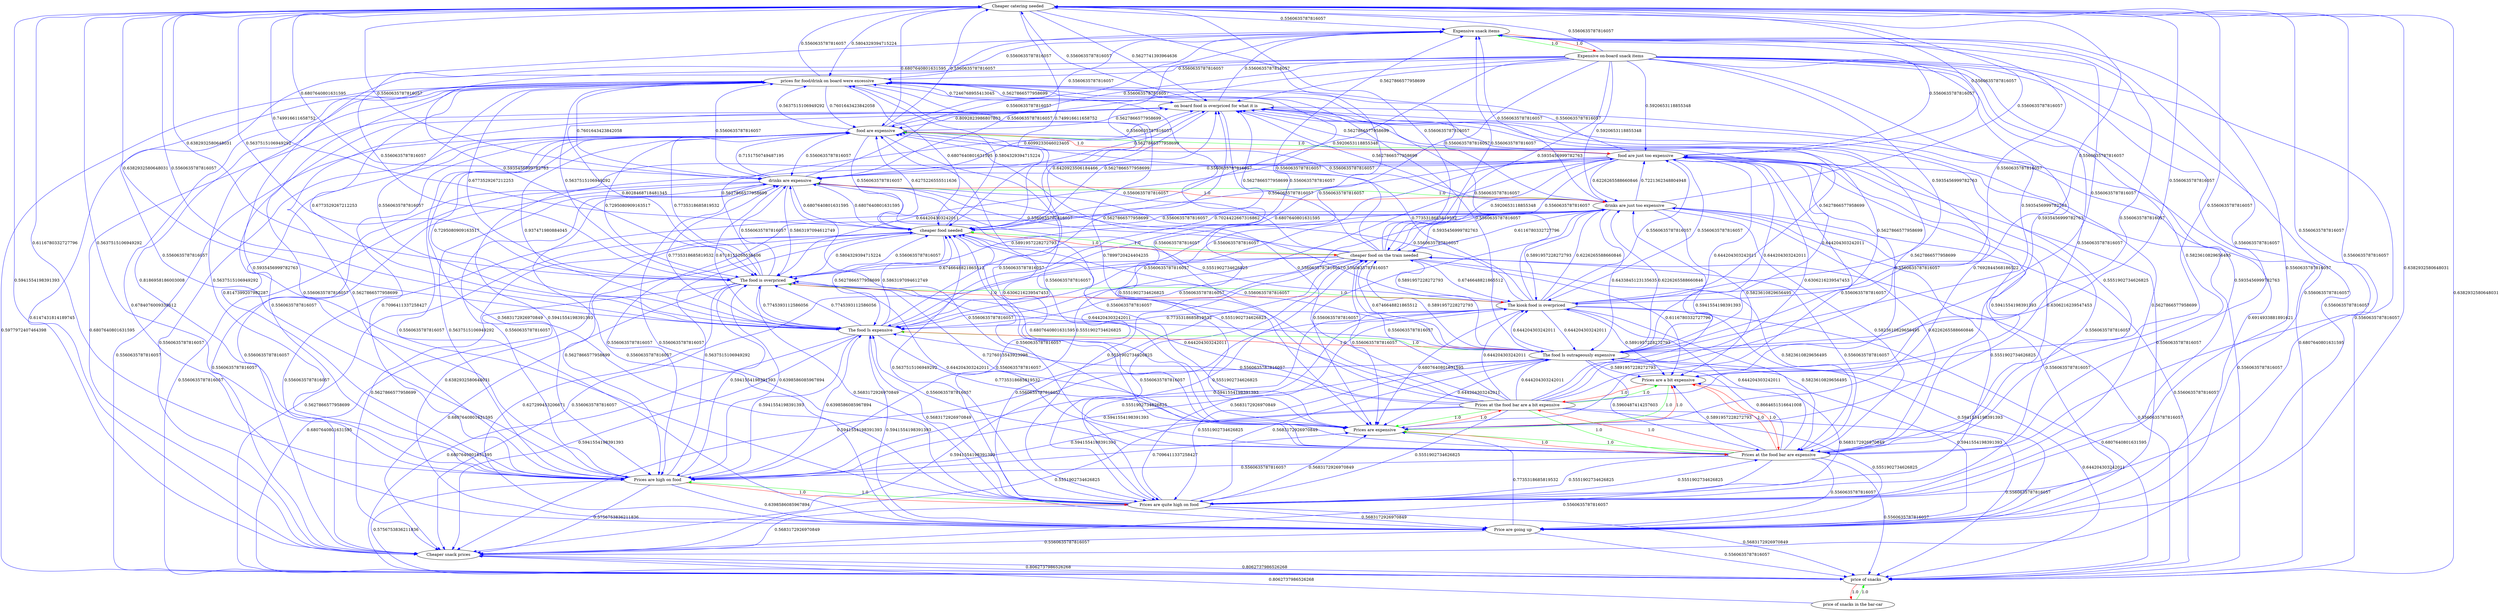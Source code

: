 digraph rawGraph {
"Cheaper catering needed";"Cheaper snack prices";"Expensive on-board snack items";"Expensive snack items";"Price are going up";"Prices are quite high on food";"Prices are high on food";"Prices at the food bar are a bit expensive";"Prices at the food bar are expensive";"Prices are expensive";"Prices are a bit expensive";"The food Is outrageously expensive";"The food Is expensive";"The kiosk food is overpriced";"The food is overpriced";"cheaper food on the train needed";"cheaper food needed";"drinks are just too expensive";"drinks are expensive";"food are just too expensive";"food are expensive";"on board food is overpriced for what it is";"price of snacks in the bar-car";"price of snacks";"prices for food/drink on board were excessive";"Expensive on-board snack items" -> "Expensive snack items" [label=1.0] [color=green]
"Expensive snack items" -> "Expensive on-board snack items" [label=1.0] [color=red]
"Cheaper catering needed" -> "Price are going up" [label=0.6382932580648031] [color=blue]
"Price are going up" -> "Cheaper snack prices" [label=0.5560635787816057] [color=blue]
"Prices are quite high on food" -> "Prices are high on food" [label=1.0] [color=green]
"Prices are high on food" -> "Prices are quite high on food" [label=1.0] [color=red]
"Expensive on-board snack items" -> "Prices are quite high on food" [label=0.5935456999782763] [color=blue]
"Cheaper catering needed" -> "Prices are high on food" [label=0.6116780332727796] [color=blue]
"Prices are high on food" -> "Price are going up" [label=0.6398586085967894] [color=blue]
"Prices are high on food" -> "Cheaper snack prices" [label=0.5756753836211836] [color=blue]
"Prices at the food bar are a bit expensive" -> "Prices at the food bar are expensive" [label=1.0] [color=green]
"Prices at the food bar are expensive" -> "Prices are expensive" [label=1.0] [color=green]
"Prices at the food bar are a bit expensive" -> "Prices are a bit expensive" [label=1.0] [color=green]
"Prices are a bit expensive" -> "Prices are expensive" [label=1.0] [color=green]
"Prices at the food bar are a bit expensive" -> "Prices are expensive" [label=1.0] [color=green]
"Prices at the food bar are expensive" -> "Prices at the food bar are a bit expensive" [label=1.0] [color=red]
"Prices at the food bar are expensive" -> "Prices are a bit expensive" [label=1.0] [color=red]
"Prices are expensive" -> "Prices at the food bar are a bit expensive" [label=1.0] [color=red]
"Prices are expensive" -> "Prices at the food bar are expensive" [label=1.0] [color=red]
"Prices are expensive" -> "Prices are a bit expensive" [label=1.0] [color=red]
"Prices are a bit expensive" -> "Prices at the food bar are a bit expensive" [label=1.0] [color=red]
"Prices are a bit expensive" -> "Prices at the food bar are expensive" [label=1.0] [color=red]
"Cheaper catering needed" -> "Prices are expensive" [label=0.6807640801631595] [color=blue]
"Prices are high on food" -> "Prices are expensive" [label=0.7096411337258427] [color=blue]
"Price are going up" -> "Prices are expensive" [label=0.7735318685819532] [color=blue]
"The food Is outrageously expensive" -> "The food Is expensive" [label=1.0] [color=green]
"The food Is expensive" -> "The food Is outrageously expensive" [label=1.0] [color=red]
"The food Is expensive" -> "Expensive snack items" [label=0.5560635787816057] [color=blue]
"Cheaper catering needed" -> "The food Is expensive" [label=0.6382932580648031] [color=blue]
"The food Is expensive" -> "Prices are expensive" [label=0.7735318685819532] [color=blue]
"Prices at the food bar are expensive" -> "The food Is outrageously expensive" [label=0.8664651516641008] [color=blue]
"The food Is outrageously expensive" -> "Prices at the food bar are expensive" [label=0.5960487414257603] [color=blue]
"Prices are high on food" -> "The food Is expensive" [label=0.6398586085967894] [color=blue]
"Prices are quite high on food" -> "The food Is outrageously expensive" [label=0.5683172926970849] [color=blue]
"The food Is outrageously expensive" -> "Expensive snack items" [label=0.5560635787816057] [color=blue]
"The kiosk food is overpriced" -> "The food is overpriced" [label=1.0] [color=green]
"The food is overpriced" -> "The kiosk food is overpriced" [label=1.0] [color=red]
"The food Is expensive" -> "The food is overpriced" [label=0.7745393112586056] [color=blue]
"The food is overpriced" -> "The food Is expensive" [label=0.7745393112586056] [color=blue]
"The food Is outrageously expensive" -> "The kiosk food is overpriced" [label=0.644204303242011] [color=blue]
"The kiosk food is overpriced" -> "The food Is outrageously expensive" [label=0.644204303242011] [color=blue]
"Cheaper catering needed" -> "The food is overpriced" [label=0.6382932580648031] [color=blue]
"The food is overpriced" -> "Prices are expensive" [label=0.7276013543923998] [color=blue]
"The kiosk food is overpriced" -> "Prices are a bit expensive" [label=0.5891957228272793] [color=blue]
"The kiosk food is overpriced" -> "Prices at the food bar are expensive" [label=0.5823610829656495] [color=blue]
"The food is overpriced" -> "Prices are high on food" [label=0.5941554198391393] [color=blue]
"Prices are high on food" -> "The food is overpriced" [label=0.6398586085967894] [color=blue]
"Prices are quite high on food" -> "The kiosk food is overpriced" [label=0.5683172926970849] [color=blue]
"The kiosk food is overpriced" -> "Prices are quite high on food" [label=0.5551902734626825] [color=blue]
"The food is overpriced" -> "Price are going up" [label=0.627299453206671] [color=blue]
"The food is overpriced" -> "Cheaper snack prices" [label=0.6807640801631595] [color=blue]
"Prices are quite high on food" -> "The food is overpriced" [label=0.5683172926970849] [color=blue]
"Prices at the food bar are expensive" -> "The kiosk food is overpriced" [label=0.644204303242011] [color=blue]
"The food Is outrageously expensive" -> "The food is overpriced" [label=0.644204303242011] [color=blue]
"cheaper food on the train needed" -> "cheaper food needed" [label=1.0] [color=green]
"cheaper food needed" -> "cheaper food on the train needed" [label=1.0] [color=red]
"cheaper food on the train needed" -> "The kiosk food is overpriced" [label=0.6746648821865512] [color=blue]
"Expensive on-board snack items" -> "cheaper food on the train needed" [label=0.5935456999782763] [color=blue]
"cheaper food on the train needed" -> "The food Is outrageously expensive" [label=0.6746648821865512] [color=blue]
"cheaper food needed" -> "Cheaper catering needed" [label=0.749916611658752] [color=blue]
"Cheaper catering needed" -> "cheaper food needed" [label=0.749916611658752] [color=blue]
"cheaper food needed" -> "Prices are expensive" [label=0.6807640801631595] [color=blue]
"cheaper food on the train needed" -> "Prices are a bit expensive" [label=0.6116780332727796] [color=blue]
"Prices are high on food" -> "cheaper food needed" [label=0.5637515106949292] [color=blue]
"cheaper food needed" -> "Price are going up" [label=0.6382932580648031] [color=blue]
"cheaper food on the train needed" -> "The food is overpriced" [label=0.6746648821865512] [color=blue]
"drinks are just too expensive" -> "drinks are expensive" [label=1.0] [color=green]
"drinks are expensive" -> "drinks are just too expensive" [label=1.0] [color=red]
"drinks are expensive" -> "The food is overpriced" [label=0.5863197094612749] [color=blue]
"The food is overpriced" -> "drinks are expensive" [label=0.5560635787816057] [color=blue]
"drinks are just too expensive" -> "The kiosk food is overpriced" [label=0.5891957228272793] [color=blue]
"drinks are expensive" -> "The food Is expensive" [label=0.6718155260536406] [color=blue]
"The food Is expensive" -> "drinks are expensive" [label=0.7735318685819532] [color=blue]
"drinks are just too expensive" -> "The food Is outrageously expensive" [label=0.6433845123135635] [color=blue]
"Cheaper catering needed" -> "drinks are expensive" [label=0.6807640801631595] [color=blue]
"cheaper food needed" -> "drinks are expensive" [label=0.6807640801631595] [color=blue]
"drinks are expensive" -> "cheaper food needed" [label=0.6807640801631595] [color=blue]
"cheaper food on the train needed" -> "drinks are just too expensive" [label=0.6116780332727796] [color=blue]
"drinks are just too expensive" -> "cheaper food on the train needed" [label=0.5935456999782763] [color=blue]
"Prices are high on food" -> "drinks are expensive" [label=0.5637515106949292] [color=blue]
"drinks are just too expensive" -> "The food is overpriced" [label=0.5891957228272793] [color=blue]
"food are just too expensive" -> "food are expensive" [label=1.0] [color=green]
"food are expensive" -> "food are just too expensive" [label=1.0] [color=red]
"The food is overpriced" -> "food are expensive" [label=0.7735318685819532] [color=blue]
"food are expensive" -> "The food Is expensive" [label=0.7295080909163517] [color=blue]
"The food Is expensive" -> "food are expensive" [label=0.937471980884045] [color=blue]
"The food Is outrageously expensive" -> "food are just too expensive" [label=0.644204303242011] [color=blue]
"food are just too expensive" -> "The food Is outrageously expensive" [label=0.644204303242011] [color=blue]
"Cheaper catering needed" -> "food are expensive" [label=0.6807640801631595] [color=blue]
"Prices at the food bar are expensive" -> "food are just too expensive" [label=0.6306216239547453] [color=blue]
"cheaper food needed" -> "food are expensive" [label=0.6275226555511636] [color=blue]
"cheaper food on the train needed" -> "food are just too expensive" [label=0.5920653118855348] [color=blue]
"Prices are high on food" -> "food are expensive" [label=0.7096411337258427] [color=blue]
"drinks are expensive" -> "food are expensive" [label=0.7151750749487195] [color=blue]
"drinks are just too expensive" -> "food are just too expensive" [label=0.7221362348804948] [color=blue]
"food are just too expensive" -> "drinks are just too expensive" [label=0.6226265588660846] [color=blue]
"on board food is overpriced for what it is" -> "The food is overpriced" [label=0.8028468718481345] [color=blue]
"on board food is overpriced for what it is" -> "food are expensive" [label=0.8092823986807803] [color=blue]
"on board food is overpriced for what it is" -> "The food Is expensive" [label=0.7024422667316862] [color=blue]
"Cheaper catering needed" -> "on board food is overpriced for what it is" [label=0.5627741393964636] [color=blue]
"on board food is overpriced for what it is" -> "Prices are expensive" [label=0.7692844568186522] [color=blue]
"on board food is overpriced for what it is" -> "cheaper food needed" [label=0.6420923506184466] [color=blue]
"on board food is overpriced for what it is" -> "Prices are high on food" [label=0.8147399207982287] [color=blue]
"on board food is overpriced for what it is" -> "Price are going up" [label=0.6914933881891621] [color=blue]
"on board food is overpriced for what it is" -> "Cheaper snack prices" [label=0.6807640801631595] [color=blue]
"on board food is overpriced for what it is" -> "drinks are expensive" [label=0.6099233046023405] [color=blue]
"price of snacks in the bar-car" -> "price of snacks" [label=1.0] [color=green]
"price of snacks" -> "price of snacks in the bar-car" [label=1.0] [color=red]
"The food is overpriced" -> "price of snacks" [label=0.6807640801631595] [color=blue]
"on board food is overpriced for what it is" -> "price of snacks" [label=0.6807640801631595] [color=blue]
"Prices are high on food" -> "price of snacks" [label=0.5756753836211836] [color=blue]
"Cheaper snack prices" -> "price of snacks" [label=0.8062737986526268] [color=blue]
"price of snacks" -> "Cheaper snack prices" [label=0.8062737986526268] [color=blue]
"Price are going up" -> "price of snacks" [label=0.5560635787816057] [color=blue]
"prices for food/drink on board were excessive" -> "The food is overpriced" [label=0.6773529267212253] [color=blue]
"prices for food/drink on board were excessive" -> "on board food is overpriced for what it is" [label=0.5627866577958699] [color=blue]
"on board food is overpriced for what it is" -> "prices for food/drink on board were excessive" [label=0.7246768955413045] [color=blue]
"prices for food/drink on board were excessive" -> "Prices are high on food" [label=0.8186958186003008] [color=blue]
"prices for food/drink on board were excessive" -> "The food Is expensive" [label=0.6773529267212253] [color=blue]
"prices for food/drink on board were excessive" -> "food are expensive" [label=0.7601643423842058] [color=blue]
"Cheaper catering needed" -> "prices for food/drink on board were excessive" [label=0.5804329394715224] [color=blue]
"prices for food/drink on board were excessive" -> "price of snacks" [label=0.5977972407464398] [color=blue]
"prices for food/drink on board were excessive" -> "Prices are expensive" [label=0.7899720424404235] [color=blue]
"prices for food/drink on board were excessive" -> "cheaper food needed" [label=0.6807640801631595] [color=blue]
"cheaper food needed" -> "prices for food/drink on board were excessive" [label=0.5804329394715224] [color=blue]
"prices for food/drink on board were excessive" -> "Cheaper snack prices" [label=0.6147431814189745] [color=blue]
"prices for food/drink on board were excessive" -> "Price are going up" [label=0.6784076009338612] [color=blue]
"prices for food/drink on board were excessive" -> "drinks are expensive" [label=0.7601643423842058] [color=blue]
"Cheaper catering needed" -> "Expensive snack items" [label=0.5560635787816057] [color=blue]
"Cheaper catering needed" -> "price of snacks" [label=0.6382932580648031] [color=blue]
"Cheaper catering needed" -> "Cheaper snack prices" [label=0.5941554198391393] [color=blue]
"Expensive on-board snack items" -> "The food is overpriced" [label=0.5935456999782763] [color=blue]
"Expensive on-board snack items" -> "The kiosk food is overpriced" [label=0.5935456999782763] [color=blue]
"Expensive on-board snack items" -> "The food Is outrageously expensive" [label=0.5935456999782763] [color=blue]
"Expensive on-board snack items" -> "Prices are a bit expensive" [label=0.5935456999782763] [color=blue]
"Expensive on-board snack items" -> "food are just too expensive" [label=0.5920653118855348] [color=blue]
"Expensive on-board snack items" -> "Prices are high on food" [label=0.5935456999782763] [color=blue]
"Expensive on-board snack items" -> "cheaper food needed" [label=0.5920653118855348] [color=blue]
"Expensive on-board snack items" -> "drinks are just too expensive" [label=0.5920653118855348] [color=blue]
"Prices are quite high on food" -> "Expensive snack items" [label=0.5560635787816057] [color=blue]
"Prices are quite high on food" -> "The food Is expensive" [label=0.5683172926970849] [color=blue]
"Prices are quite high on food" -> "food are expensive" [label=0.5683172926970849] [color=blue]
"Prices are quite high on food" -> "Prices are a bit expensive" [label=0.5683172926970849] [color=blue]
"Prices are quite high on food" -> "food are just too expensive" [label=0.5560635787816057] [color=blue]
"Prices are quite high on food" -> "price of snacks" [label=0.5683172926970849] [color=blue]
"Prices are quite high on food" -> "Prices are expensive" [label=0.5683172926970849] [color=blue]
"Prices are quite high on food" -> "cheaper food needed" [label=0.5637515106949292] [color=blue]
"Prices are quite high on food" -> "Price are going up" [label=0.5683172926970849] [color=blue]
"Prices are quite high on food" -> "Cheaper snack prices" [label=0.5683172926970849] [color=blue]
"Prices are quite high on food" -> "drinks are expensive" [label=0.5560635787816057] [color=blue]
"Prices are quite high on food" -> "Prices at the food bar are expensive" [label=0.5551902734626825] [color=blue]
"Prices are high on food" -> "prices for food/drink on board were excessive" [label=0.5637515106949292] [color=blue]
"Prices are high on food" -> "Expensive snack items" [label=0.5560635787816057] [color=blue]
"Prices are high on food" -> "Cheaper catering needed" [label=0.5637515106949292] [color=blue]
"Prices at the food bar are a bit expensive" -> "The kiosk food is overpriced" [label=0.644204303242011] [color=blue]
"Prices at the food bar are a bit expensive" -> "The food Is outrageously expensive" [label=0.644204303242011] [color=blue]
"Prices at the food bar are a bit expensive" -> "food are just too expensive" [label=0.6306216239547453] [color=blue]
"Prices at the food bar are expensive" -> "The food is overpriced" [label=0.644204303242011] [color=blue]
"Prices at the food bar are expensive" -> "Expensive snack items" [label=0.5560635787816057] [color=blue]
"Prices at the food bar are expensive" -> "food are expensive" [label=0.6306216239547453] [color=blue]
"Prices at the food bar are expensive" -> "The food Is expensive" [label=0.5560635787816057] [color=blue]
"Prices at the food bar are expensive" -> "Prices are a bit expensive" [label=0.5891957228272793] [color=blue]
"Prices at the food bar are expensive" -> "drinks are just too expensive" [label=0.6226265588660846] [color=blue]
"Prices at the food bar are expensive" -> "Prices are quite high on food" [label=0.5551902734626825] [color=blue]
"The food Is outrageously expensive" -> "food are expensive" [label=0.644204303242011] [color=blue]
"The food Is outrageously expensive" -> "Prices are a bit expensive" [label=0.5891957228272793] [color=blue]
"The food Is outrageously expensive" -> "price of snacks" [label=0.644204303242011] [color=blue]
"The food Is outrageously expensive" -> "Prices are expensive" [label=0.644204303242011] [color=blue]
"The food Is outrageously expensive" -> "Prices are high on food" [label=0.5941554198391393] [color=blue]
"The food Is outrageously expensive" -> "Price are going up" [label=0.5941554198391393] [color=blue]
"The food Is outrageously expensive" -> "Cheaper snack prices" [label=0.5941554198391393] [color=blue]
"The food Is outrageously expensive" -> "drinks are just too expensive" [label=0.6226265588660846] [color=blue]
"The food Is outrageously expensive" -> "Prices are quite high on food" [label=0.5551902734626825] [color=blue]
"The food Is outrageously expensive" -> "drinks are expensive" [label=0.5560635787816057] [color=blue]
"The food Is expensive" -> "price of snacks" [label=0.6807640801631595] [color=blue]
"The food Is expensive" -> "cheaper food needed" [label=0.5863197094612749] [color=blue]
"The food Is expensive" -> "Prices are high on food" [label=0.5941554198391393] [color=blue]
"The food Is expensive" -> "Price are going up" [label=0.5941554198391393] [color=blue]
"The food Is expensive" -> "Cheaper snack prices" [label=0.5941554198391393] [color=blue]
"The kiosk food is overpriced" -> "Expensive snack items" [label=0.5560635787816057] [color=blue]
"The kiosk food is overpriced" -> "The food Is expensive" [label=0.7735318685819532] [color=blue]
"The kiosk food is overpriced" -> "food are expensive" [label=0.7735318685819532] [color=blue]
"The kiosk food is overpriced" -> "food are just too expensive" [label=0.5560635787816057] [color=blue]
"The kiosk food is overpriced" -> "price of snacks" [label=0.6807640801631595] [color=blue]
"The kiosk food is overpriced" -> "Prices are expensive" [label=0.6807640801631595] [color=blue]
"The kiosk food is overpriced" -> "cheaper food needed" [label=0.5551902734626825] [color=blue]
"The kiosk food is overpriced" -> "Prices are high on food" [label=0.5941554198391393] [color=blue]
"The kiosk food is overpriced" -> "Price are going up" [label=0.5941554198391393] [color=blue]
"The kiosk food is overpriced" -> "Cheaper snack prices" [label=0.5941554198391393] [color=blue]
"The kiosk food is overpriced" -> "drinks are just too expensive" [label=0.6226265588660846] [color=blue]
"The kiosk food is overpriced" -> "drinks are expensive" [label=0.5560635787816057] [color=blue]
"The food is overpriced" -> "prices for food/drink on board were excessive" [label=0.5637515106949292] [color=blue]
"The food is overpriced" -> "Expensive snack items" [label=0.5560635787816057] [color=blue]
"The food is overpriced" -> "Cheaper catering needed" [label=0.5637515106949292] [color=blue]
"The food is overpriced" -> "cheaper food needed" [label=0.5560635787816057] [color=blue]
"cheaper food on the train needed" -> "prices for food/drink on board were excessive" [label=0.5560635787816057] [color=blue]
"cheaper food on the train needed" -> "Prices are high on food" [label=0.5560635787816057] [color=blue]
"cheaper food on the train needed" -> "Prices at the food bar are expensive" [label=0.5823610829656495] [color=blue]
"cheaper food on the train needed" -> "Expensive snack items" [label=0.5560635787816057] [color=blue]
"cheaper food on the train needed" -> "food are expensive" [label=0.5560635787816057] [color=blue]
"cheaper food on the train needed" -> "The food Is expensive" [label=0.5560635787816057] [color=blue]
"cheaper food on the train needed" -> "Cheaper catering needed" [label=0.5560635787816057] [color=blue]
"cheaper food on the train needed" -> "price of snacks" [label=0.5560635787816057] [color=blue]
"cheaper food on the train needed" -> "Prices are expensive" [label=0.5560635787816057] [color=blue]
"cheaper food on the train needed" -> "Cheaper snack prices" [label=0.5560635787816057] [color=blue]
"cheaper food on the train needed" -> "Price are going up" [label=0.5560635787816057] [color=blue]
"cheaper food on the train needed" -> "drinks are expensive" [label=0.5560635787816057] [color=blue]
"cheaper food on the train needed" -> "Prices are quite high on food" [label=0.5551902734626825] [color=blue]
"cheaper food needed" -> "The food is overpriced" [label=0.5804329394715224] [color=blue]
"cheaper food needed" -> "on board food is overpriced for what it is" [label=0.5627866577958699] [color=blue]
"cheaper food needed" -> "Prices are high on food" [label=0.5627866577958699] [color=blue]
"cheaper food needed" -> "Expensive snack items" [label=0.5560635787816057] [color=blue]
"cheaper food needed" -> "The food Is expensive" [label=0.5627866577958699] [color=blue]
"cheaper food needed" -> "price of snacks" [label=0.5627866577958699] [color=blue]
"cheaper food needed" -> "Cheaper snack prices" [label=0.5627866577958699] [color=blue]
"drinks are just too expensive" -> "prices for food/drink on board were excessive" [label=0.5560635787816057] [color=blue]
"drinks are just too expensive" -> "Prices are high on food" [label=0.5560635787816057] [color=blue]
"drinks are just too expensive" -> "Prices at the food bar are expensive" [label=0.5823610829656495] [color=blue]
"drinks are just too expensive" -> "Expensive snack items" [label=0.5560635787816057] [color=blue]
"drinks are just too expensive" -> "The food Is expensive" [label=0.5560635787816057] [color=blue]
"drinks are just too expensive" -> "food are expensive" [label=0.5560635787816057] [color=blue]
"drinks are just too expensive" -> "Prices are a bit expensive" [label=0.5823610829656495] [color=blue]
"drinks are just too expensive" -> "Cheaper catering needed" [label=0.5560635787816057] [color=blue]
"drinks are just too expensive" -> "price of snacks" [label=0.5560635787816057] [color=blue]
"drinks are just too expensive" -> "Prices are expensive" [label=0.5560635787816057] [color=blue]
"drinks are just too expensive" -> "cheaper food needed" [label=0.5560635787816057] [color=blue]
"drinks are just too expensive" -> "Price are going up" [label=0.5560635787816057] [color=blue]
"drinks are just too expensive" -> "Cheaper snack prices" [label=0.5560635787816057] [color=blue]
"drinks are just too expensive" -> "Prices are quite high on food" [label=0.5551902734626825] [color=blue]
"drinks are expensive" -> "on board food is overpriced for what it is" [label=0.5627866577958699] [color=blue]
"drinks are expensive" -> "prices for food/drink on board were excessive" [label=0.5560635787816057] [color=blue]
"drinks are expensive" -> "Prices are high on food" [label=0.5560635787816057] [color=blue]
"drinks are expensive" -> "Expensive snack items" [label=0.5560635787816057] [color=blue]
"drinks are expensive" -> "Cheaper catering needed" [label=0.5560635787816057] [color=blue]
"drinks are expensive" -> "price of snacks" [label=0.5560635787816057] [color=blue]
"drinks are expensive" -> "Prices are expensive" [label=0.5560635787816057] [color=blue]
"drinks are expensive" -> "Price are going up" [label=0.5560635787816057] [color=blue]
"drinks are expensive" -> "Cheaper snack prices" [label=0.5560635787816057] [color=blue]
"food are just too expensive" -> "The food is overpriced" [label=0.644204303242011] [color=blue]
"food are just too expensive" -> "prices for food/drink on board were excessive" [label=0.5560635787816057] [color=blue]
"food are just too expensive" -> "cheaper food on the train needed" [label=0.5560635787816057] [color=blue]
"food are just too expensive" -> "Prices are high on food" [label=0.5941554198391393] [color=blue]
"food are just too expensive" -> "Prices at the food bar are expensive" [label=0.5941554198391393] [color=blue]
"food are just too expensive" -> "The kiosk food is overpriced" [label=0.5560635787816057] [color=blue]
"food are just too expensive" -> "Expensive snack items" [label=0.5560635787816057] [color=blue]
"food are just too expensive" -> "The food Is expensive" [label=0.5560635787816057] [color=blue]
"food are just too expensive" -> "Prices are a bit expensive" [label=0.5560635787816057] [color=blue]
"food are just too expensive" -> "Cheaper catering needed" [label=0.5560635787816057] [color=blue]
"food are just too expensive" -> "price of snacks" [label=0.5560635787816057] [color=blue]
"food are just too expensive" -> "Prices are expensive" [label=0.5560635787816057] [color=blue]
"food are just too expensive" -> "cheaper food needed" [label=0.5560635787816057] [color=blue]
"food are just too expensive" -> "Cheaper snack prices" [label=0.5560635787816057] [color=blue]
"food are just too expensive" -> "Price are going up" [label=0.5560635787816057] [color=blue]
"food are just too expensive" -> "Prices are quite high on food" [label=0.5551902734626825] [color=blue]
"food are just too expensive" -> "drinks are expensive" [label=0.5560635787816057] [color=blue]
"food are expensive" -> "The food is overpriced" [label=0.7295080909163517] [color=blue]
"food are expensive" -> "Prices are high on food" [label=0.5560635787816057] [color=blue]
"food are expensive" -> "Expensive snack items" [label=0.5560635787816057] [color=blue]
"food are expensive" -> "price of snacks" [label=0.5560635787816057] [color=blue]
"food are expensive" -> "Prices are expensive" [label=0.5560635787816057] [color=blue]
"food are expensive" -> "cheaper food needed" [label=0.5560635787816057] [color=blue]
"food are expensive" -> "Price are going up" [label=0.5560635787816057] [color=blue]
"food are expensive" -> "Cheaper snack prices" [label=0.5560635787816057] [color=blue]
"food are expensive" -> "drinks are expensive" [label=0.5560635787816057] [color=blue]
"on board food is overpriced for what it is" -> "Expensive snack items" [label=0.5560635787816057] [color=blue]
"on board food is overpriced for what it is" -> "Cheaper catering needed" [label=0.5560635787816057] [color=blue]
"price of snacks in the bar-car" -> "Cheaper snack prices" [label=0.8062737986526268] [color=blue]
"prices for food/drink on board were excessive" -> "Expensive snack items" [label=0.5560635787816057] [color=blue]
"prices for food/drink on board were excessive" -> "Cheaper catering needed" [label=0.5560635787816057] [color=blue]
"Expensive on-board snack items" -> "on board food is overpriced for what it is" [label=0.5627866577958699] [color=blue]
"Expensive on-board snack items" -> "prices for food/drink on board were excessive" [label=0.5560635787816057] [color=blue]
"Expensive on-board snack items" -> "Prices at the food bar are expensive" [label=0.5823610829656495] [color=blue]
"Expensive on-board snack items" -> "The food Is expensive" [label=0.5560635787816057] [color=blue]
"Expensive on-board snack items" -> "food are expensive" [label=0.5560635787816057] [color=blue]
"Expensive on-board snack items" -> "Cheaper catering needed" [label=0.5560635787816057] [color=blue]
"Expensive on-board snack items" -> "price of snacks" [label=0.5560635787816057] [color=blue]
"Expensive on-board snack items" -> "Prices are expensive" [label=0.5560635787816057] [color=blue]
"Expensive on-board snack items" -> "Price are going up" [label=0.5560635787816057] [color=blue]
"Expensive on-board snack items" -> "Cheaper snack prices" [label=0.5560635787816057] [color=blue]
"Expensive on-board snack items" -> "drinks are expensive" [label=0.5560635787816057] [color=blue]
"Prices are quite high on food" -> "on board food is overpriced for what it is" [label=0.5627866577958699] [color=blue]
"Prices are quite high on food" -> "prices for food/drink on board were excessive" [label=0.5560635787816057] [color=blue]
"Prices are quite high on food" -> "cheaper food on the train needed" [label=0.5560635787816057] [color=blue]
"Prices are quite high on food" -> "drinks are just too expensive" [label=0.5551902734626825] [color=blue]
"Prices are quite high on food" -> "Cheaper catering needed" [label=0.5560635787816057] [color=blue]
"Prices are high on food" -> "on board food is overpriced for what it is" [label=0.5627866577958699] [color=blue]
"Prices at the food bar are a bit expensive" -> "The food is overpriced" [label=0.644204303242011] [color=blue]
"Prices at the food bar are a bit expensive" -> "prices for food/drink on board were excessive" [label=0.5560635787816057] [color=blue]
"Prices at the food bar are a bit expensive" -> "cheaper food on the train needed" [label=0.5560635787816057] [color=blue]
"Prices at the food bar are a bit expensive" -> "Prices are high on food" [label=0.5941554198391393] [color=blue]
"Prices at the food bar are a bit expensive" -> "drinks are just too expensive" [label=0.5941554198391393] [color=blue]
"Prices at the food bar are a bit expensive" -> "Expensive snack items" [label=0.5560635787816057] [color=blue]
"Prices at the food bar are a bit expensive" -> "food are expensive" [label=0.5560635787816057] [color=blue]
"Prices at the food bar are a bit expensive" -> "The food Is expensive" [label=0.5560635787816057] [color=blue]
"Prices at the food bar are a bit expensive" -> "Cheaper catering needed" [label=0.5560635787816057] [color=blue]
"Prices at the food bar are a bit expensive" -> "price of snacks" [label=0.5560635787816057] [color=blue]
"Prices at the food bar are a bit expensive" -> "cheaper food needed" [label=0.5551902734626825] [color=blue]
"Prices at the food bar are a bit expensive" -> "Price are going up" [label=0.5551902734626825] [color=blue]
"Prices at the food bar are a bit expensive" -> "Cheaper snack prices" [label=0.5551902734626825] [color=blue]
"Prices at the food bar are a bit expensive" -> "Prices are quite high on food" [label=0.5551902734626825] [color=blue]
"Prices at the food bar are a bit expensive" -> "drinks are expensive" [label=0.5551902734626825] [color=blue]
"Prices at the food bar are expensive" -> "on board food is overpriced for what it is" [label=0.5551902734626825] [color=blue]
"Prices at the food bar are expensive" -> "prices for food/drink on board were excessive" [label=0.5560635787816057] [color=blue]
"Prices at the food bar are expensive" -> "cheaper food on the train needed" [label=0.5560635787816057] [color=blue]
"Prices at the food bar are expensive" -> "Prices are high on food" [label=0.5560635787816057] [color=blue]
"Prices at the food bar are expensive" -> "Cheaper catering needed" [label=0.5560635787816057] [color=blue]
"Prices at the food bar are expensive" -> "price of snacks" [label=0.5560635787816057] [color=blue]
"Prices at the food bar are expensive" -> "cheaper food needed" [label=0.5560635787816057] [color=blue]
"Prices at the food bar are expensive" -> "Price are going up" [label=0.5560635787816057] [color=blue]
"Prices at the food bar are expensive" -> "Cheaper snack prices" [label=0.5560635787816057] [color=blue]
"Prices at the food bar are expensive" -> "drinks are expensive" [label=0.5560635787816057] [color=blue]
"The food Is outrageously expensive" -> "on board food is overpriced for what it is" [label=0.5627866577958699] [color=blue]
"The food Is outrageously expensive" -> "prices for food/drink on board were excessive" [label=0.5560635787816057] [color=blue]
"The food Is outrageously expensive" -> "cheaper food on the train needed" [label=0.5891957228272793] [color=blue]
"The food Is outrageously expensive" -> "Cheaper catering needed" [label=0.5560635787816057] [color=blue]
"The food Is outrageously expensive" -> "cheaper food needed" [label=0.5560635787816057] [color=blue]
"The food Is expensive" -> "on board food is overpriced for what it is" [label=0.5627866577958699] [color=blue]
"The food Is expensive" -> "prices for food/drink on board were excessive" [label=0.5560635787816057] [color=blue]
"The food Is expensive" -> "Cheaper catering needed" [label=0.5560635787816057] [color=blue]
"The kiosk food is overpriced" -> "on board food is overpriced for what it is" [label=0.5627866577958699] [color=blue]
"The kiosk food is overpriced" -> "prices for food/drink on board were excessive" [label=0.5560635787816057] [color=blue]
"The kiosk food is overpriced" -> "cheaper food on the train needed" [label=0.5891957228272793] [color=blue]
"The kiosk food is overpriced" -> "Cheaper catering needed" [label=0.5560635787816057] [color=blue]
"The food is overpriced" -> "on board food is overpriced for what it is" [label=0.5627866577958699] [color=blue]
"cheaper food on the train needed" -> "on board food is overpriced for what it is" [label=0.5627866577958699] [color=blue]
"drinks are just too expensive" -> "on board food is overpriced for what it is" [label=0.5627866577958699] [color=blue]
"food are just too expensive" -> "on board food is overpriced for what it is" [label=0.5627866577958699] [color=blue]
"food are expensive" -> "on board food is overpriced for what it is" [label=0.5627866577958699] [color=blue]
"food are expensive" -> "prices for food/drink on board were excessive" [label=0.5637515106949292] [color=blue]
"food are expensive" -> "Cheaper catering needed" [label=0.5560635787816057] [color=blue]
"Prices at the food bar are a bit expensive" -> "on board food is overpriced for what it is" [label=0.5627866577958699] [color=blue]
}